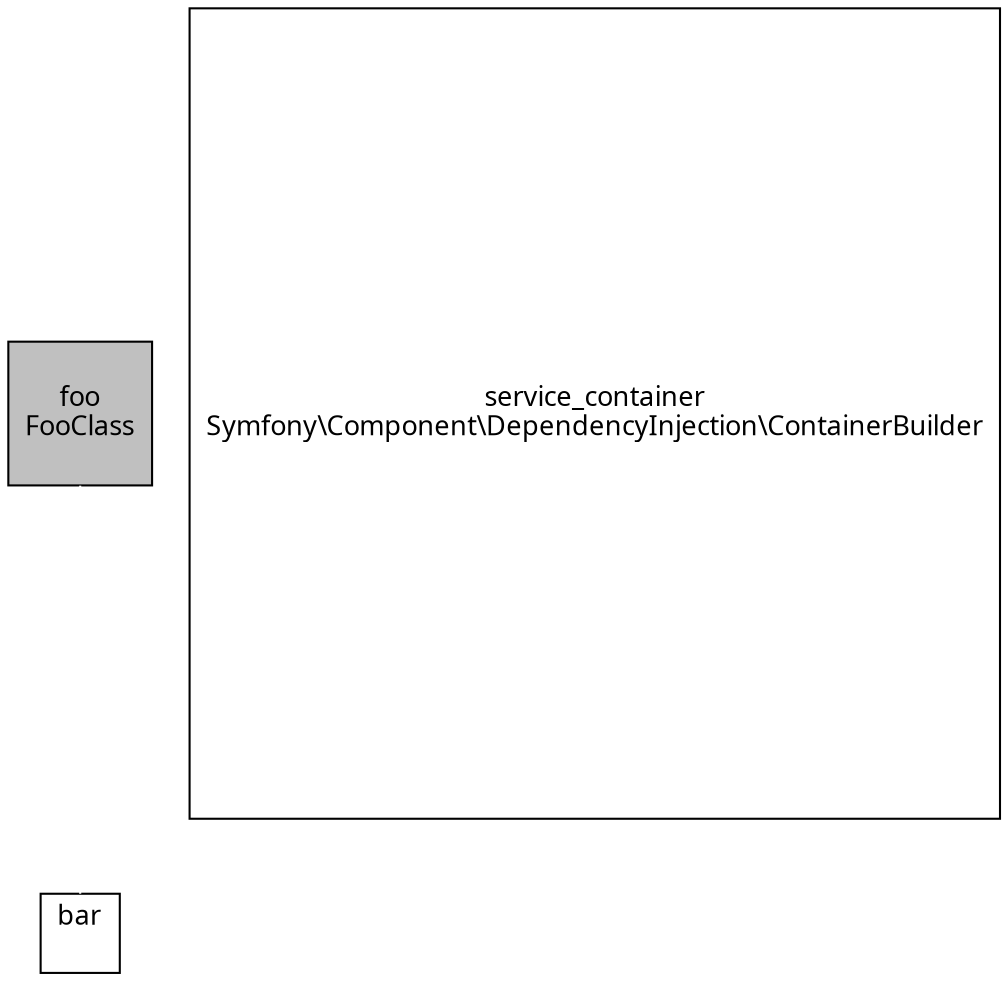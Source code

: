 digraph sc {
	ratio="normal"
	node [fontsize="13" fontname="Verdana" shape="square"];
	edge [fontsize="12" fontname="Verdana" color="white" arrowhead="closed" arrowsize="1"];

	node_foo [label="foo\nFooClass\n", shape=square, fillcolor="grey", style="filled"];
	node_service_container [label="service_container\nSymfony\\Component\\DependencyInjection\\ContainerBuilder\n", shape=square, fillcolor="green", style="empty"];
	node_bar [label="bar\n\n", shape=square, fillcolor="red", style="empty"];
	node_foo -> node_bar [label="" style="filled"];
}
